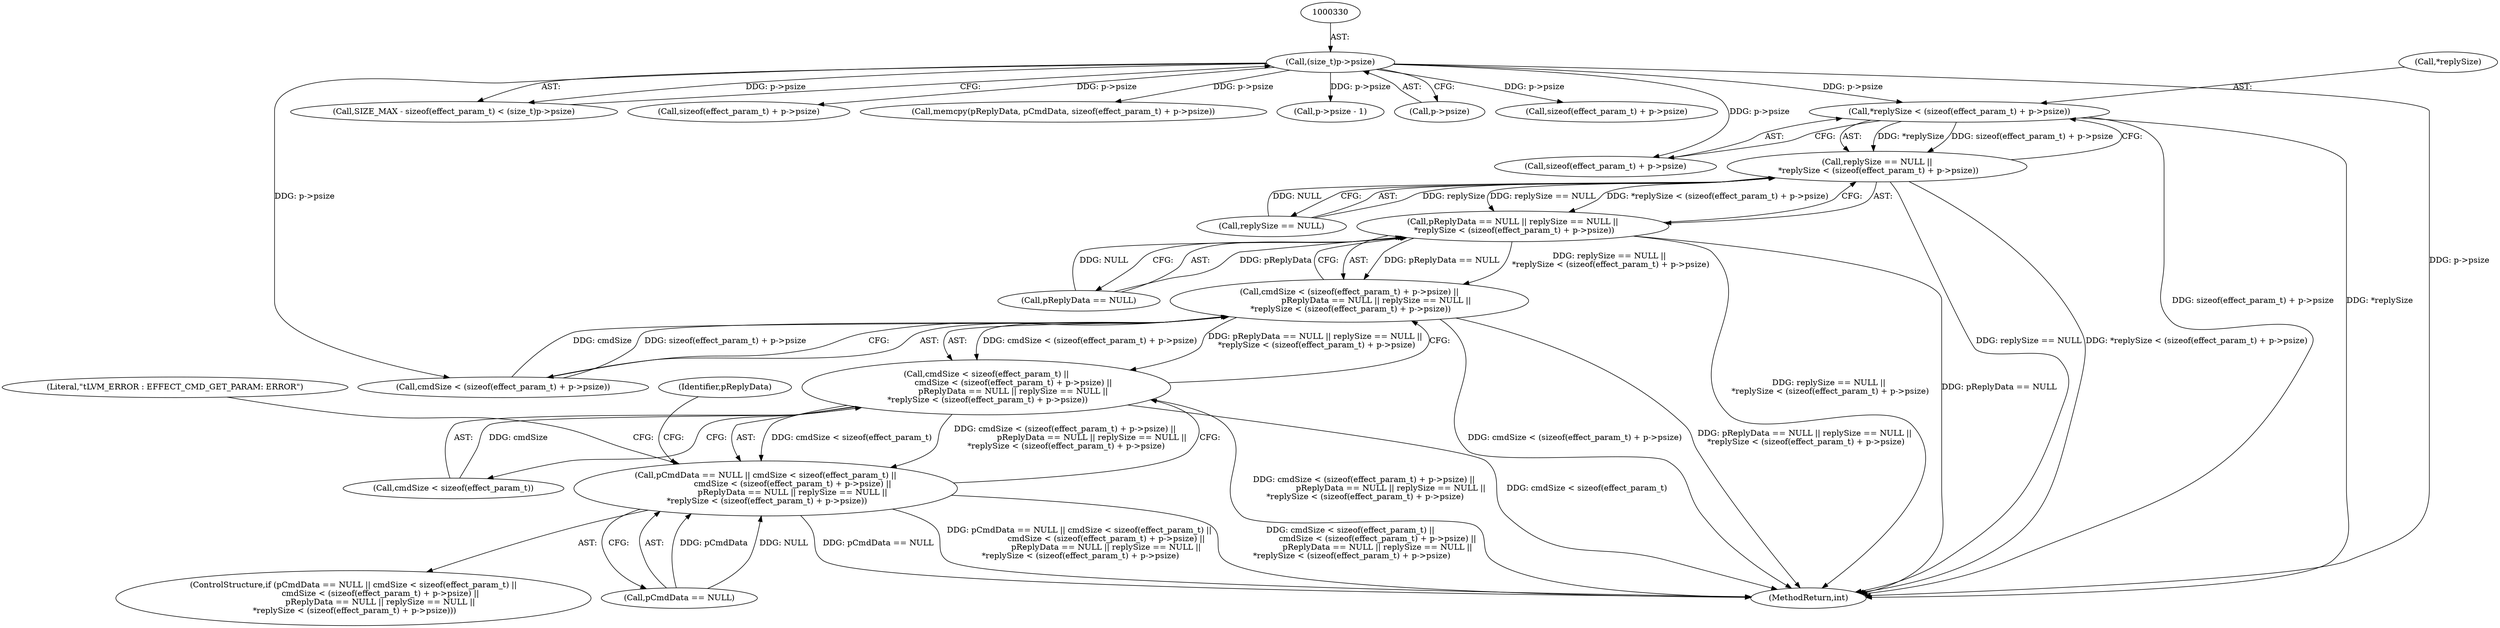 digraph "0_Android_9e29523b9537983b4c4b205ff868d0b3bca0383b@pointer" {
"1000368" [label="(Call,*replySize < (sizeof(effect_param_t) + p->psize))"];
"1000329" [label="(Call,(size_t)p->psize)"];
"1000364" [label="(Call,replySize == NULL ||\n *replySize < (sizeof(effect_param_t) + p->psize))"];
"1000360" [label="(Call,pReplyData == NULL || replySize == NULL ||\n *replySize < (sizeof(effect_param_t) + p->psize))"];
"1000351" [label="(Call,cmdSize < (sizeof(effect_param_t) + p->psize) ||\n                     pReplyData == NULL || replySize == NULL ||\n *replySize < (sizeof(effect_param_t) + p->psize))"];
"1000346" [label="(Call,cmdSize < sizeof(effect_param_t) ||\n                     cmdSize < (sizeof(effect_param_t) + p->psize) ||\n                     pReplyData == NULL || replySize == NULL ||\n *replySize < (sizeof(effect_param_t) + p->psize))"];
"1000342" [label="(Call,pCmdData == NULL || cmdSize < sizeof(effect_param_t) ||\n                     cmdSize < (sizeof(effect_param_t) + p->psize) ||\n                     pReplyData == NULL || replySize == NULL ||\n *replySize < (sizeof(effect_param_t) + p->psize))"];
"1000361" [label="(Call,pReplyData == NULL)"];
"1000324" [label="(Call,SIZE_MAX - sizeof(effect_param_t) < (size_t)p->psize)"];
"1000365" [label="(Call,replySize == NULL)"];
"1000343" [label="(Call,pCmdData == NULL)"];
"1000368" [label="(Call,*replySize < (sizeof(effect_param_t) + p->psize))"];
"1000347" [label="(Call,cmdSize < sizeof(effect_param_t))"];
"1000371" [label="(Call,sizeof(effect_param_t) + p->psize)"];
"1000369" [label="(Call,*replySize)"];
"1000354" [label="(Call,sizeof(effect_param_t) + p->psize)"];
"1001271" [label="(MethodReturn,int)"];
"1000379" [label="(Literal,\"\tLVM_ERROR : EFFECT_CMD_GET_PARAM: ERROR\")"];
"1000346" [label="(Call,cmdSize < sizeof(effect_param_t) ||\n                     cmdSize < (sizeof(effect_param_t) + p->psize) ||\n                     pReplyData == NULL || replySize == NULL ||\n *replySize < (sizeof(effect_param_t) + p->psize))"];
"1000342" [label="(Call,pCmdData == NULL || cmdSize < sizeof(effect_param_t) ||\n                     cmdSize < (sizeof(effect_param_t) + p->psize) ||\n                     pReplyData == NULL || replySize == NULL ||\n *replySize < (sizeof(effect_param_t) + p->psize))"];
"1000383" [label="(Call,memcpy(pReplyData, pCmdData, sizeof(effect_param_t) + p->psize))"];
"1000352" [label="(Call,cmdSize < (sizeof(effect_param_t) + p->psize))"];
"1000360" [label="(Call,pReplyData == NULL || replySize == NULL ||\n *replySize < (sizeof(effect_param_t) + p->psize))"];
"1000364" [label="(Call,replySize == NULL ||\n *replySize < (sizeof(effect_param_t) + p->psize))"];
"1000403" [label="(Call,p->psize - 1)"];
"1000341" [label="(ControlStructure,if (pCmdData == NULL || cmdSize < sizeof(effect_param_t) ||\n                     cmdSize < (sizeof(effect_param_t) + p->psize) ||\n                     pReplyData == NULL || replySize == NULL ||\n *replySize < (sizeof(effect_param_t) + p->psize)))"];
"1000384" [label="(Identifier,pReplyData)"];
"1000329" [label="(Call,(size_t)p->psize)"];
"1000351" [label="(Call,cmdSize < (sizeof(effect_param_t) + p->psize) ||\n                     pReplyData == NULL || replySize == NULL ||\n *replySize < (sizeof(effect_param_t) + p->psize))"];
"1000331" [label="(Call,p->psize)"];
"1000386" [label="(Call,sizeof(effect_param_t) + p->psize)"];
"1000368" -> "1000364"  [label="AST: "];
"1000368" -> "1000371"  [label="CFG: "];
"1000369" -> "1000368"  [label="AST: "];
"1000371" -> "1000368"  [label="AST: "];
"1000364" -> "1000368"  [label="CFG: "];
"1000368" -> "1001271"  [label="DDG: *replySize"];
"1000368" -> "1001271"  [label="DDG: sizeof(effect_param_t) + p->psize"];
"1000368" -> "1000364"  [label="DDG: *replySize"];
"1000368" -> "1000364"  [label="DDG: sizeof(effect_param_t) + p->psize"];
"1000329" -> "1000368"  [label="DDG: p->psize"];
"1000329" -> "1000324"  [label="AST: "];
"1000329" -> "1000331"  [label="CFG: "];
"1000330" -> "1000329"  [label="AST: "];
"1000331" -> "1000329"  [label="AST: "];
"1000324" -> "1000329"  [label="CFG: "];
"1000329" -> "1001271"  [label="DDG: p->psize"];
"1000329" -> "1000324"  [label="DDG: p->psize"];
"1000329" -> "1000352"  [label="DDG: p->psize"];
"1000329" -> "1000354"  [label="DDG: p->psize"];
"1000329" -> "1000371"  [label="DDG: p->psize"];
"1000329" -> "1000383"  [label="DDG: p->psize"];
"1000329" -> "1000386"  [label="DDG: p->psize"];
"1000329" -> "1000403"  [label="DDG: p->psize"];
"1000364" -> "1000360"  [label="AST: "];
"1000364" -> "1000365"  [label="CFG: "];
"1000365" -> "1000364"  [label="AST: "];
"1000360" -> "1000364"  [label="CFG: "];
"1000364" -> "1001271"  [label="DDG: replySize == NULL"];
"1000364" -> "1001271"  [label="DDG: *replySize < (sizeof(effect_param_t) + p->psize)"];
"1000364" -> "1000360"  [label="DDG: replySize == NULL"];
"1000364" -> "1000360"  [label="DDG: *replySize < (sizeof(effect_param_t) + p->psize)"];
"1000365" -> "1000364"  [label="DDG: replySize"];
"1000365" -> "1000364"  [label="DDG: NULL"];
"1000360" -> "1000351"  [label="AST: "];
"1000360" -> "1000361"  [label="CFG: "];
"1000361" -> "1000360"  [label="AST: "];
"1000351" -> "1000360"  [label="CFG: "];
"1000360" -> "1001271"  [label="DDG: pReplyData == NULL"];
"1000360" -> "1001271"  [label="DDG: replySize == NULL ||\n *replySize < (sizeof(effect_param_t) + p->psize)"];
"1000360" -> "1000351"  [label="DDG: pReplyData == NULL"];
"1000360" -> "1000351"  [label="DDG: replySize == NULL ||\n *replySize < (sizeof(effect_param_t) + p->psize)"];
"1000361" -> "1000360"  [label="DDG: pReplyData"];
"1000361" -> "1000360"  [label="DDG: NULL"];
"1000351" -> "1000346"  [label="AST: "];
"1000351" -> "1000352"  [label="CFG: "];
"1000352" -> "1000351"  [label="AST: "];
"1000346" -> "1000351"  [label="CFG: "];
"1000351" -> "1001271"  [label="DDG: pReplyData == NULL || replySize == NULL ||\n *replySize < (sizeof(effect_param_t) + p->psize)"];
"1000351" -> "1001271"  [label="DDG: cmdSize < (sizeof(effect_param_t) + p->psize)"];
"1000351" -> "1000346"  [label="DDG: cmdSize < (sizeof(effect_param_t) + p->psize)"];
"1000351" -> "1000346"  [label="DDG: pReplyData == NULL || replySize == NULL ||\n *replySize < (sizeof(effect_param_t) + p->psize)"];
"1000352" -> "1000351"  [label="DDG: cmdSize"];
"1000352" -> "1000351"  [label="DDG: sizeof(effect_param_t) + p->psize"];
"1000346" -> "1000342"  [label="AST: "];
"1000346" -> "1000347"  [label="CFG: "];
"1000347" -> "1000346"  [label="AST: "];
"1000342" -> "1000346"  [label="CFG: "];
"1000346" -> "1001271"  [label="DDG: cmdSize < (sizeof(effect_param_t) + p->psize) ||\n                     pReplyData == NULL || replySize == NULL ||\n *replySize < (sizeof(effect_param_t) + p->psize)"];
"1000346" -> "1001271"  [label="DDG: cmdSize < sizeof(effect_param_t)"];
"1000346" -> "1000342"  [label="DDG: cmdSize < sizeof(effect_param_t)"];
"1000346" -> "1000342"  [label="DDG: cmdSize < (sizeof(effect_param_t) + p->psize) ||\n                     pReplyData == NULL || replySize == NULL ||\n *replySize < (sizeof(effect_param_t) + p->psize)"];
"1000347" -> "1000346"  [label="DDG: cmdSize"];
"1000342" -> "1000341"  [label="AST: "];
"1000342" -> "1000343"  [label="CFG: "];
"1000343" -> "1000342"  [label="AST: "];
"1000379" -> "1000342"  [label="CFG: "];
"1000384" -> "1000342"  [label="CFG: "];
"1000342" -> "1001271"  [label="DDG: pCmdData == NULL"];
"1000342" -> "1001271"  [label="DDG: pCmdData == NULL || cmdSize < sizeof(effect_param_t) ||\n                     cmdSize < (sizeof(effect_param_t) + p->psize) ||\n                     pReplyData == NULL || replySize == NULL ||\n *replySize < (sizeof(effect_param_t) + p->psize)"];
"1000342" -> "1001271"  [label="DDG: cmdSize < sizeof(effect_param_t) ||\n                     cmdSize < (sizeof(effect_param_t) + p->psize) ||\n                     pReplyData == NULL || replySize == NULL ||\n *replySize < (sizeof(effect_param_t) + p->psize)"];
"1000343" -> "1000342"  [label="DDG: pCmdData"];
"1000343" -> "1000342"  [label="DDG: NULL"];
}
